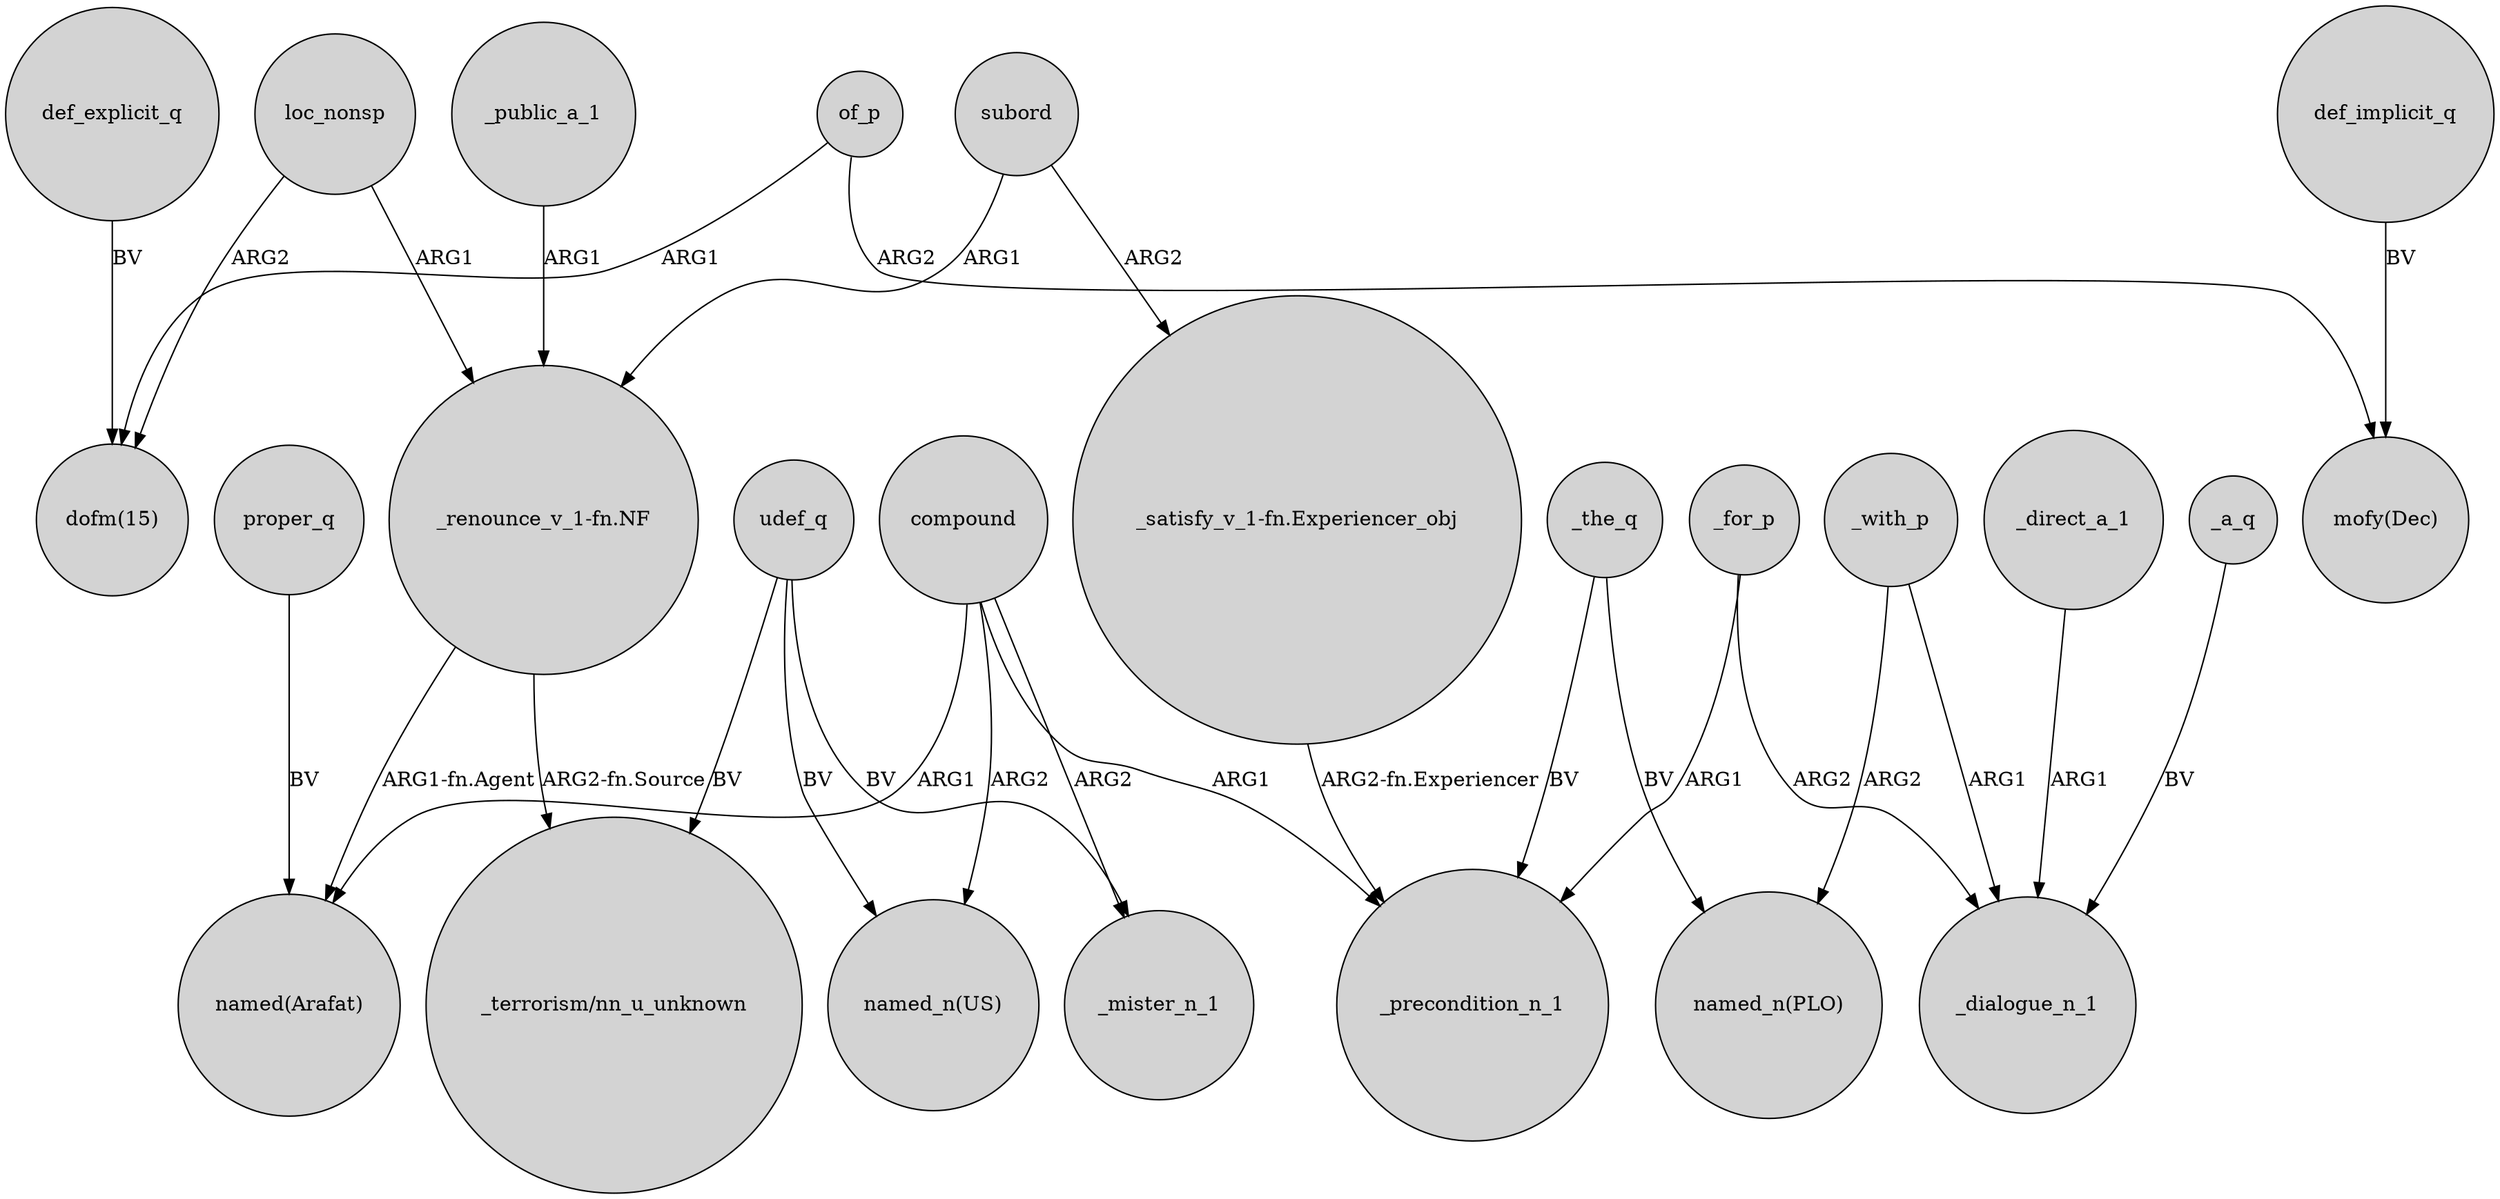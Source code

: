 digraph {
	node [shape=circle style=filled]
	def_explicit_q -> "dofm(15)" [label=BV]
	udef_q -> "named_n(US)" [label=BV]
	_direct_a_1 -> _dialogue_n_1 [label=ARG1]
	_a_q -> _dialogue_n_1 [label=BV]
	_with_p -> _dialogue_n_1 [label=ARG1]
	loc_nonsp -> "dofm(15)" [label=ARG2]
	def_implicit_q -> "mofy(Dec)" [label=BV]
	"_renounce_v_1-fn.NF" -> "named(Arafat)" [label="ARG1-fn.Agent"]
	_for_p -> _precondition_n_1 [label=ARG1]
	compound -> _mister_n_1 [label=ARG2]
	udef_q -> _mister_n_1 [label=BV]
	subord -> "_satisfy_v_1-fn.Experiencer_obj" [label=ARG2]
	udef_q -> "_terrorism/nn_u_unknown" [label=BV]
	compound -> "named_n(US)" [label=ARG2]
	compound -> "named(Arafat)" [label=ARG1]
	_with_p -> "named_n(PLO)" [label=ARG2]
	_for_p -> _dialogue_n_1 [label=ARG2]
	_the_q -> _precondition_n_1 [label=BV]
	"_renounce_v_1-fn.NF" -> "_terrorism/nn_u_unknown" [label="ARG2-fn.Source"]
	_public_a_1 -> "_renounce_v_1-fn.NF" [label=ARG1]
	proper_q -> "named(Arafat)" [label=BV]
	loc_nonsp -> "_renounce_v_1-fn.NF" [label=ARG1]
	"_satisfy_v_1-fn.Experiencer_obj" -> _precondition_n_1 [label="ARG2-fn.Experiencer"]
	compound -> _precondition_n_1 [label=ARG1]
	of_p -> "mofy(Dec)" [label=ARG2]
	of_p -> "dofm(15)" [label=ARG1]
	_the_q -> "named_n(PLO)" [label=BV]
	subord -> "_renounce_v_1-fn.NF" [label=ARG1]
}

